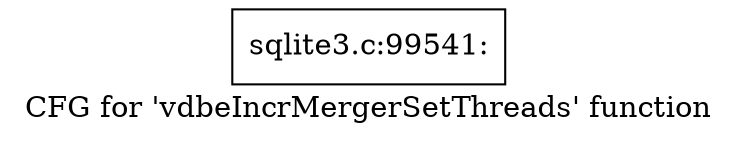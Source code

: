 digraph "CFG for 'vdbeIncrMergerSetThreads' function" {
	label="CFG for 'vdbeIncrMergerSetThreads' function";

	Node0x55c0f782d4b0 [shape=record,label="{sqlite3.c:99541:}"];
}
